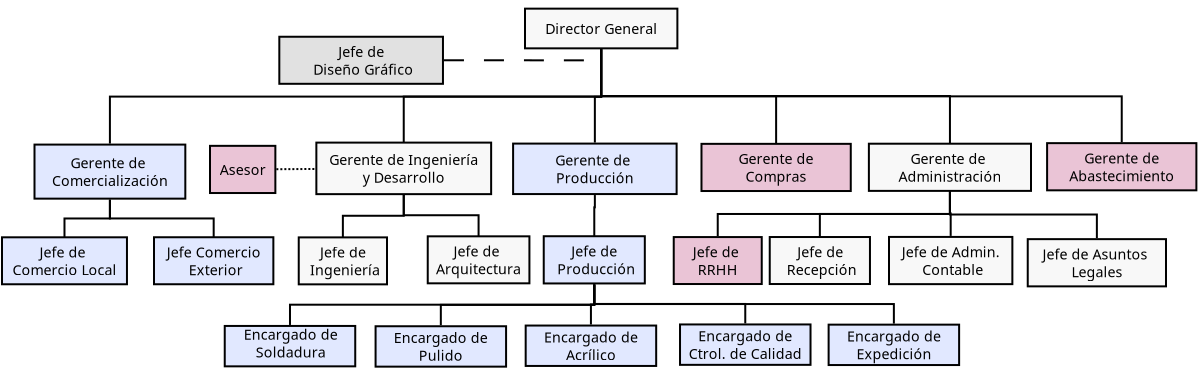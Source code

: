 <?xml version="1.0" encoding="UTF-8"?>
<dia:diagram xmlns:dia="http://www.lysator.liu.se/~alla/dia/">
  <dia:layer name="Fondo" visible="true" active="true">
    <dia:object type="Standard - Box" version="0" id="O0">
      <dia:attribute name="obj_pos">
        <dia:point val="33.4,-28.785"/>
      </dia:attribute>
      <dia:attribute name="obj_bb">
        <dia:rectangle val="33.35,-28.835;41.069,-26.75"/>
      </dia:attribute>
      <dia:attribute name="elem_corner">
        <dia:point val="33.4,-28.785"/>
      </dia:attribute>
      <dia:attribute name="elem_width">
        <dia:real val="7.619"/>
      </dia:attribute>
      <dia:attribute name="elem_height">
        <dia:real val="1.985"/>
      </dia:attribute>
      <dia:attribute name="inner_color">
        <dia:color val="#f8f8f8"/>
      </dia:attribute>
      <dia:attribute name="show_background">
        <dia:boolean val="true"/>
      </dia:attribute>
    </dia:object>
    <dia:object type="Standard - Text" version="1" id="O1">
      <dia:attribute name="obj_pos">
        <dia:point val="37.209,-27.792"/>
      </dia:attribute>
      <dia:attribute name="obj_bb">
        <dia:rectangle val="37.209,-28.209;37.209,-27.376"/>
      </dia:attribute>
      <dia:attribute name="text">
        <dia:composite type="text">
          <dia:attribute name="string">
            <dia:string>##</dia:string>
          </dia:attribute>
          <dia:attribute name="font">
            <dia:font family="sans" style="0" name="Helvetica"/>
          </dia:attribute>
          <dia:attribute name="height">
            <dia:real val="0.889"/>
          </dia:attribute>
          <dia:attribute name="pos">
            <dia:point val="37.209,-27.546"/>
          </dia:attribute>
          <dia:attribute name="color">
            <dia:color val="#000000"/>
          </dia:attribute>
          <dia:attribute name="alignment">
            <dia:enum val="1"/>
          </dia:attribute>
        </dia:composite>
      </dia:attribute>
      <dia:attribute name="valign">
        <dia:enum val="2"/>
      </dia:attribute>
      <dia:connections>
        <dia:connection handle="0" to="O0" connection="8"/>
      </dia:connections>
    </dia:object>
    <dia:object type="Standard - Text" version="1" id="O2">
      <dia:attribute name="obj_pos">
        <dia:point val="37.209,-27.792"/>
      </dia:attribute>
      <dia:attribute name="obj_bb">
        <dia:rectangle val="37.209,-28.209;37.209,-27.376"/>
      </dia:attribute>
      <dia:attribute name="text">
        <dia:composite type="text">
          <dia:attribute name="string">
            <dia:string>##</dia:string>
          </dia:attribute>
          <dia:attribute name="font">
            <dia:font family="sans" style="0" name="Helvetica"/>
          </dia:attribute>
          <dia:attribute name="height">
            <dia:real val="0.889"/>
          </dia:attribute>
          <dia:attribute name="pos">
            <dia:point val="37.209,-27.546"/>
          </dia:attribute>
          <dia:attribute name="color">
            <dia:color val="#000000"/>
          </dia:attribute>
          <dia:attribute name="alignment">
            <dia:enum val="1"/>
          </dia:attribute>
        </dia:composite>
      </dia:attribute>
      <dia:attribute name="valign">
        <dia:enum val="2"/>
      </dia:attribute>
      <dia:connections>
        <dia:connection handle="0" to="O0" connection="8"/>
      </dia:connections>
    </dia:object>
    <dia:object type="Standard - ZigZagLine" version="1" id="O3">
      <dia:attribute name="obj_pos">
        <dia:point val="37.209,-26.8"/>
      </dia:attribute>
      <dia:attribute name="obj_bb">
        <dia:rectangle val="12.595,-26.85;37.259,-21.988"/>
      </dia:attribute>
      <dia:attribute name="orth_points">
        <dia:point val="37.209,-26.8"/>
        <dia:point val="37.209,-24.387"/>
        <dia:point val="12.646,-24.387"/>
        <dia:point val="12.646,-22.038"/>
      </dia:attribute>
      <dia:attribute name="orth_orient">
        <dia:enum val="1"/>
        <dia:enum val="0"/>
        <dia:enum val="1"/>
      </dia:attribute>
      <dia:attribute name="autorouting">
        <dia:boolean val="false"/>
      </dia:attribute>
      <dia:connections>
        <dia:connection handle="0" to="O0" connection="6"/>
        <dia:connection handle="1" to="O64" connection="8"/>
      </dia:connections>
    </dia:object>
    <dia:object type="Standard - ZigZagLine" version="1" id="O4">
      <dia:attribute name="obj_pos">
        <dia:point val="37.209,-26.8"/>
      </dia:attribute>
      <dia:attribute name="obj_bb">
        <dia:rectangle val="27.288,-26.85;37.259,-22.038"/>
      </dia:attribute>
      <dia:attribute name="orth_points">
        <dia:point val="37.209,-26.8"/>
        <dia:point val="37.209,-24.387"/>
        <dia:point val="27.337,-24.387"/>
        <dia:point val="27.337,-22.087"/>
      </dia:attribute>
      <dia:attribute name="orth_orient">
        <dia:enum val="1"/>
        <dia:enum val="0"/>
        <dia:enum val="1"/>
      </dia:attribute>
      <dia:attribute name="autorouting">
        <dia:boolean val="false"/>
      </dia:attribute>
      <dia:connections>
        <dia:connection handle="0" to="O0" connection="6"/>
        <dia:connection handle="1" to="O60" connection="1"/>
      </dia:connections>
    </dia:object>
    <dia:object type="Standard - ZigZagLine" version="1" id="O5">
      <dia:attribute name="obj_pos">
        <dia:point val="37.209,-26.8"/>
      </dia:attribute>
      <dia:attribute name="obj_bb">
        <dia:rectangle val="37.159,-26.85;54.697,-21.983"/>
      </dia:attribute>
      <dia:attribute name="orth_points">
        <dia:point val="37.209,-26.8"/>
        <dia:point val="37.209,-24.416"/>
        <dia:point val="54.647,-24.416"/>
        <dia:point val="54.647,-22.032"/>
      </dia:attribute>
      <dia:attribute name="orth_orient">
        <dia:enum val="1"/>
        <dia:enum val="0"/>
        <dia:enum val="1"/>
      </dia:attribute>
      <dia:attribute name="autorouting">
        <dia:boolean val="true"/>
      </dia:attribute>
      <dia:connections>
        <dia:connection handle="0" to="O0" connection="6"/>
        <dia:connection handle="1" to="O58" connection="1"/>
      </dia:connections>
    </dia:object>
    <dia:object type="Standard - Box" version="0" id="O6">
      <dia:attribute name="obj_pos">
        <dia:point val="45.637,-17.366"/>
      </dia:attribute>
      <dia:attribute name="obj_bb">
        <dia:rectangle val="45.587,-17.416;50.698,-14.966"/>
      </dia:attribute>
      <dia:attribute name="elem_corner">
        <dia:point val="45.637,-17.366"/>
      </dia:attribute>
      <dia:attribute name="elem_width">
        <dia:real val="5.011"/>
      </dia:attribute>
      <dia:attribute name="elem_height">
        <dia:real val="2.35"/>
      </dia:attribute>
      <dia:attribute name="inner_color">
        <dia:color val="#f8f8f8"/>
      </dia:attribute>
      <dia:attribute name="show_background">
        <dia:boolean val="true"/>
      </dia:attribute>
    </dia:object>
    <dia:object type="Standard - Text" version="1" id="O7">
      <dia:attribute name="obj_pos">
        <dia:point val="48.142,-16.191"/>
      </dia:attribute>
      <dia:attribute name="obj_bb">
        <dia:rectangle val="46.203,-17.052;50.081,-15.33"/>
      </dia:attribute>
      <dia:attribute name="text">
        <dia:composite type="text">
          <dia:attribute name="string">
            <dia:string>#Jefe de
 Recepción#</dia:string>
          </dia:attribute>
          <dia:attribute name="font">
            <dia:font family="sans" style="0" name="Helvetica"/>
          </dia:attribute>
          <dia:attribute name="height">
            <dia:real val="0.889"/>
          </dia:attribute>
          <dia:attribute name="pos">
            <dia:point val="48.142,-16.39"/>
          </dia:attribute>
          <dia:attribute name="color">
            <dia:color val="#000000"/>
          </dia:attribute>
          <dia:attribute name="alignment">
            <dia:enum val="1"/>
          </dia:attribute>
        </dia:composite>
      </dia:attribute>
      <dia:attribute name="valign">
        <dia:enum val="2"/>
      </dia:attribute>
      <dia:connections>
        <dia:connection handle="0" to="O6" connection="8"/>
      </dia:connections>
    </dia:object>
    <dia:object type="Standard - ZigZagLine" version="1" id="O8">
      <dia:attribute name="obj_pos">
        <dia:point val="54.647,-19.673"/>
      </dia:attribute>
      <dia:attribute name="obj_bb">
        <dia:rectangle val="54.597,-19.723;54.734,-17.372"/>
      </dia:attribute>
      <dia:attribute name="orth_points">
        <dia:point val="54.647,-19.673"/>
        <dia:point val="54.647,-18.547"/>
        <dia:point val="54.684,-18.547"/>
        <dia:point val="54.684,-17.422"/>
      </dia:attribute>
      <dia:attribute name="orth_orient">
        <dia:enum val="1"/>
        <dia:enum val="0"/>
        <dia:enum val="1"/>
      </dia:attribute>
      <dia:attribute name="autorouting">
        <dia:boolean val="true"/>
      </dia:attribute>
      <dia:connections>
        <dia:connection handle="0" to="O58" connection="6"/>
        <dia:connection handle="1" to="O52" connection="8"/>
      </dia:connections>
    </dia:object>
    <dia:object type="Standard - ZigZagLine" version="1" id="O9">
      <dia:attribute name="obj_pos">
        <dia:point val="54.647,-19.673"/>
      </dia:attribute>
      <dia:attribute name="obj_bb">
        <dia:rectangle val="48.092,-19.723;54.697,-17.316"/>
      </dia:attribute>
      <dia:attribute name="orth_points">
        <dia:point val="54.647,-19.673"/>
        <dia:point val="54.647,-18.52"/>
        <dia:point val="48.142,-18.52"/>
        <dia:point val="48.142,-17.366"/>
      </dia:attribute>
      <dia:attribute name="orth_orient">
        <dia:enum val="1"/>
        <dia:enum val="0"/>
        <dia:enum val="1"/>
      </dia:attribute>
      <dia:attribute name="autorouting">
        <dia:boolean val="true"/>
      </dia:attribute>
      <dia:connections>
        <dia:connection handle="0" to="O58" connection="6"/>
        <dia:connection handle="1" to="O6" connection="1"/>
      </dia:connections>
    </dia:object>
    <dia:object type="Standard - ZigZagLine" version="1" id="O10">
      <dia:attribute name="obj_pos">
        <dia:point val="54.647,-19.623"/>
      </dia:attribute>
      <dia:attribute name="obj_bb">
        <dia:rectangle val="42.987,-19.673;54.697,-17.364"/>
      </dia:attribute>
      <dia:attribute name="orth_points">
        <dia:point val="54.647,-19.623"/>
        <dia:point val="54.647,-18.518"/>
        <dia:point val="43.037,-18.518"/>
        <dia:point val="43.037,-17.414"/>
      </dia:attribute>
      <dia:attribute name="orth_orient">
        <dia:enum val="1"/>
        <dia:enum val="0"/>
        <dia:enum val="1"/>
      </dia:attribute>
      <dia:attribute name="autorouting">
        <dia:boolean val="true"/>
      </dia:attribute>
      <dia:connections>
        <dia:connection handle="0" to="O58" connection="8"/>
        <dia:connection handle="1" to="O50" connection="8"/>
      </dia:connections>
    </dia:object>
    <dia:object type="Standard - Box" version="0" id="O11">
      <dia:attribute name="obj_pos">
        <dia:point val="22.087,-17.348"/>
      </dia:attribute>
      <dia:attribute name="obj_bb">
        <dia:rectangle val="22.037,-17.398;26.55,-14.951"/>
      </dia:attribute>
      <dia:attribute name="elem_corner">
        <dia:point val="22.087,-17.348"/>
      </dia:attribute>
      <dia:attribute name="elem_width">
        <dia:real val="4.413"/>
      </dia:attribute>
      <dia:attribute name="elem_height">
        <dia:real val="2.348"/>
      </dia:attribute>
      <dia:attribute name="inner_color">
        <dia:color val="#f8f8f8"/>
      </dia:attribute>
      <dia:attribute name="show_background">
        <dia:boolean val="true"/>
      </dia:attribute>
    </dia:object>
    <dia:object type="Standard - Box" version="0" id="O12">
      <dia:attribute name="obj_pos">
        <dia:point val="34.337,-17.406"/>
      </dia:attribute>
      <dia:attribute name="obj_bb">
        <dia:rectangle val="34.287,-17.456;39.441,-14.995"/>
      </dia:attribute>
      <dia:attribute name="elem_corner">
        <dia:point val="34.337,-17.406"/>
      </dia:attribute>
      <dia:attribute name="elem_width">
        <dia:real val="5.054"/>
      </dia:attribute>
      <dia:attribute name="elem_height">
        <dia:real val="2.361"/>
      </dia:attribute>
      <dia:attribute name="border_width">
        <dia:real val="0.1"/>
      </dia:attribute>
      <dia:attribute name="inner_color">
        <dia:color val="#e1e8ff"/>
      </dia:attribute>
      <dia:attribute name="show_background">
        <dia:boolean val="true"/>
      </dia:attribute>
    </dia:object>
    <dia:object type="Standard - Box" version="0" id="O13">
      <dia:attribute name="obj_pos">
        <dia:point val="28.537,-17.401"/>
      </dia:attribute>
      <dia:attribute name="obj_bb">
        <dia:rectangle val="28.487,-17.451;33.671,-15.001"/>
      </dia:attribute>
      <dia:attribute name="elem_corner">
        <dia:point val="28.537,-17.401"/>
      </dia:attribute>
      <dia:attribute name="elem_width">
        <dia:real val="5.084"/>
      </dia:attribute>
      <dia:attribute name="elem_height">
        <dia:real val="2.35"/>
      </dia:attribute>
      <dia:attribute name="inner_color">
        <dia:color val="#f8f8f8"/>
      </dia:attribute>
      <dia:attribute name="show_background">
        <dia:boolean val="true"/>
      </dia:attribute>
    </dia:object>
    <dia:object type="Standard - ZigZagLine" version="1" id="O14">
      <dia:attribute name="obj_pos">
        <dia:point val="36.893,-19.465"/>
      </dia:attribute>
      <dia:attribute name="obj_bb">
        <dia:rectangle val="36.814,-19.515;36.943,-17.356"/>
      </dia:attribute>
      <dia:attribute name="orth_points">
        <dia:point val="36.893,-19.465"/>
        <dia:point val="36.893,-18.85"/>
        <dia:point val="36.864,-18.85"/>
        <dia:point val="36.864,-17.406"/>
      </dia:attribute>
      <dia:attribute name="orth_orient">
        <dia:enum val="1"/>
        <dia:enum val="0"/>
        <dia:enum val="1"/>
      </dia:attribute>
      <dia:attribute name="autorouting">
        <dia:boolean val="false"/>
      </dia:attribute>
      <dia:connections>
        <dia:connection handle="0" to="O56" connection="8"/>
        <dia:connection handle="1" to="O12" connection="1"/>
      </dia:connections>
    </dia:object>
    <dia:object type="Standard - ZigZagLine" version="1" id="O15">
      <dia:attribute name="obj_pos">
        <dia:point val="27.337,-19.511"/>
      </dia:attribute>
      <dia:attribute name="obj_bb">
        <dia:rectangle val="27.288,-19.561;31.129,-17.351"/>
      </dia:attribute>
      <dia:attribute name="orth_points">
        <dia:point val="27.337,-19.511"/>
        <dia:point val="27.337,-18.456"/>
        <dia:point val="31.079,-18.456"/>
        <dia:point val="31.079,-17.401"/>
      </dia:attribute>
      <dia:attribute name="orth_orient">
        <dia:enum val="1"/>
        <dia:enum val="0"/>
        <dia:enum val="1"/>
      </dia:attribute>
      <dia:attribute name="autorouting">
        <dia:boolean val="true"/>
      </dia:attribute>
      <dia:connections>
        <dia:connection handle="0" to="O60" connection="6"/>
        <dia:connection handle="1" to="O13" connection="1"/>
      </dia:connections>
    </dia:object>
    <dia:object type="Standard - ZigZagLine" version="1" id="O16">
      <dia:attribute name="obj_pos">
        <dia:point val="27.337,-19.511"/>
      </dia:attribute>
      <dia:attribute name="obj_bb">
        <dia:rectangle val="24.244,-19.561;27.387,-17.298"/>
      </dia:attribute>
      <dia:attribute name="orth_points">
        <dia:point val="27.337,-19.511"/>
        <dia:point val="27.337,-18.429"/>
        <dia:point val="24.294,-18.429"/>
        <dia:point val="24.294,-17.348"/>
      </dia:attribute>
      <dia:attribute name="orth_orient">
        <dia:enum val="1"/>
        <dia:enum val="0"/>
        <dia:enum val="1"/>
      </dia:attribute>
      <dia:attribute name="autorouting">
        <dia:boolean val="true"/>
      </dia:attribute>
      <dia:connections>
        <dia:connection handle="0" to="O60" connection="6"/>
        <dia:connection handle="1" to="O11" connection="1"/>
      </dia:connections>
    </dia:object>
    <dia:object type="Standard - Text" version="1" id="O17">
      <dia:attribute name="obj_pos">
        <dia:point val="24.294,-16.174"/>
      </dia:attribute>
      <dia:attribute name="obj_bb">
        <dia:rectangle val="22.401,-17.035;26.186,-15.313"/>
      </dia:attribute>
      <dia:attribute name="text">
        <dia:composite type="text">
          <dia:attribute name="string">
            <dia:string>#Jefe de
 Ingeniería#</dia:string>
          </dia:attribute>
          <dia:attribute name="font">
            <dia:font family="sans" style="0" name="Helvetica"/>
          </dia:attribute>
          <dia:attribute name="height">
            <dia:real val="0.889"/>
          </dia:attribute>
          <dia:attribute name="pos">
            <dia:point val="24.294,-16.373"/>
          </dia:attribute>
          <dia:attribute name="color">
            <dia:color val="#000000"/>
          </dia:attribute>
          <dia:attribute name="alignment">
            <dia:enum val="1"/>
          </dia:attribute>
        </dia:composite>
      </dia:attribute>
      <dia:attribute name="valign">
        <dia:enum val="2"/>
      </dia:attribute>
      <dia:connections>
        <dia:connection handle="0" to="O11" connection="8"/>
      </dia:connections>
    </dia:object>
    <dia:object type="Standard - Text" version="1" id="O18">
      <dia:attribute name="obj_pos">
        <dia:point val="36.864,-16.225"/>
      </dia:attribute>
      <dia:attribute name="obj_bb">
        <dia:rectangle val="34.804,-17.086;38.924,-15.364"/>
      </dia:attribute>
      <dia:attribute name="text">
        <dia:composite type="text">
          <dia:attribute name="string">
            <dia:string>#Jefe de
 Producción#</dia:string>
          </dia:attribute>
          <dia:attribute name="font">
            <dia:font family="sans" style="0" name="Helvetica"/>
          </dia:attribute>
          <dia:attribute name="height">
            <dia:real val="0.889"/>
          </dia:attribute>
          <dia:attribute name="pos">
            <dia:point val="36.864,-16.424"/>
          </dia:attribute>
          <dia:attribute name="color">
            <dia:color val="#000000"/>
          </dia:attribute>
          <dia:attribute name="alignment">
            <dia:enum val="1"/>
          </dia:attribute>
        </dia:composite>
      </dia:attribute>
      <dia:attribute name="valign">
        <dia:enum val="2"/>
      </dia:attribute>
      <dia:connections>
        <dia:connection handle="0" to="O12" connection="8"/>
      </dia:connections>
    </dia:object>
    <dia:object type="Standard - Text" version="1" id="O19">
      <dia:attribute name="obj_pos">
        <dia:point val="31.079,-16.226"/>
      </dia:attribute>
      <dia:attribute name="obj_bb">
        <dia:rectangle val="28.863,-17.086;33.295,-15.365"/>
      </dia:attribute>
      <dia:attribute name="text">
        <dia:composite type="text">
          <dia:attribute name="string">
            <dia:string>#Jefe de 
Arquitectura#</dia:string>
          </dia:attribute>
          <dia:attribute name="font">
            <dia:font family="sans" style="0" name="Helvetica"/>
          </dia:attribute>
          <dia:attribute name="height">
            <dia:real val="0.889"/>
          </dia:attribute>
          <dia:attribute name="pos">
            <dia:point val="31.079,-16.424"/>
          </dia:attribute>
          <dia:attribute name="color">
            <dia:color val="#000000"/>
          </dia:attribute>
          <dia:attribute name="alignment">
            <dia:enum val="1"/>
          </dia:attribute>
        </dia:composite>
      </dia:attribute>
      <dia:attribute name="valign">
        <dia:enum val="2"/>
      </dia:attribute>
      <dia:connections>
        <dia:connection handle="0" to="O13" connection="8"/>
      </dia:connections>
    </dia:object>
    <dia:object type="Standard - Box" version="0" id="O20">
      <dia:attribute name="obj_pos">
        <dia:point val="21.116,-27.38"/>
      </dia:attribute>
      <dia:attribute name="obj_bb">
        <dia:rectangle val="21.066,-27.43;29.347,-24.977"/>
      </dia:attribute>
      <dia:attribute name="elem_corner">
        <dia:point val="21.116,-27.38"/>
      </dia:attribute>
      <dia:attribute name="elem_width">
        <dia:real val="8.182"/>
      </dia:attribute>
      <dia:attribute name="elem_height">
        <dia:real val="2.353"/>
      </dia:attribute>
      <dia:attribute name="border_width">
        <dia:real val="0.1"/>
      </dia:attribute>
      <dia:attribute name="inner_color">
        <dia:color val="#e1e1e1"/>
      </dia:attribute>
      <dia:attribute name="show_background">
        <dia:boolean val="true"/>
      </dia:attribute>
    </dia:object>
    <dia:object type="Standard - Text" version="1" id="O21">
      <dia:attribute name="obj_pos">
        <dia:point val="37.209,-27.792"/>
      </dia:attribute>
      <dia:attribute name="obj_bb">
        <dia:rectangle val="34.268,-29.098;40.151,-26.487"/>
      </dia:attribute>
      <dia:attribute name="text">
        <dia:composite type="text">
          <dia:attribute name="string">
            <dia:string>#
Director General
#</dia:string>
          </dia:attribute>
          <dia:attribute name="font">
            <dia:font family="sans" style="0" name="Helvetica"/>
          </dia:attribute>
          <dia:attribute name="height">
            <dia:real val="0.889"/>
          </dia:attribute>
          <dia:attribute name="pos">
            <dia:point val="37.209,-28.435"/>
          </dia:attribute>
          <dia:attribute name="color">
            <dia:color val="#000000"/>
          </dia:attribute>
          <dia:attribute name="alignment">
            <dia:enum val="1"/>
          </dia:attribute>
        </dia:composite>
      </dia:attribute>
      <dia:attribute name="valign">
        <dia:enum val="2"/>
      </dia:attribute>
      <dia:connections>
        <dia:connection handle="0" to="O0" connection="8"/>
      </dia:connections>
    </dia:object>
    <dia:object type="Standard - Text" version="1" id="O22">
      <dia:attribute name="obj_pos">
        <dia:point val="25.206,-26.204"/>
      </dia:attribute>
      <dia:attribute name="obj_bb">
        <dia:rectangle val="22.488,-27.064;27.925,-25.343"/>
      </dia:attribute>
      <dia:attribute name="text">
        <dia:composite type="text">
          <dia:attribute name="string">
            <dia:string>#Jefe de
 Diseño Gráfico#</dia:string>
          </dia:attribute>
          <dia:attribute name="font">
            <dia:font family="sans" style="0" name="Helvetica"/>
          </dia:attribute>
          <dia:attribute name="height">
            <dia:real val="0.889"/>
          </dia:attribute>
          <dia:attribute name="pos">
            <dia:point val="25.206,-26.402"/>
          </dia:attribute>
          <dia:attribute name="color">
            <dia:color val="#000000"/>
          </dia:attribute>
          <dia:attribute name="alignment">
            <dia:enum val="1"/>
          </dia:attribute>
        </dia:composite>
      </dia:attribute>
      <dia:attribute name="valign">
        <dia:enum val="2"/>
      </dia:attribute>
      <dia:connections>
        <dia:connection handle="0" to="O20" connection="8"/>
      </dia:connections>
    </dia:object>
    <dia:object type="Standard - ZigZagLine" version="1" id="O23">
      <dia:attribute name="obj_pos">
        <dia:point val="29.331,-26.204"/>
      </dia:attribute>
      <dia:attribute name="obj_bb">
        <dia:rectangle val="29.281,-26.254;36.806,-26.15"/>
      </dia:attribute>
      <dia:attribute name="orth_points">
        <dia:point val="29.331,-26.204"/>
        <dia:point val="33.687,-26.204"/>
        <dia:point val="33.687,-26.2"/>
        <dia:point val="36.756,-26.2"/>
      </dia:attribute>
      <dia:attribute name="orth_orient">
        <dia:enum val="0"/>
        <dia:enum val="1"/>
        <dia:enum val="0"/>
      </dia:attribute>
      <dia:attribute name="autorouting">
        <dia:boolean val="false"/>
      </dia:attribute>
      <dia:attribute name="line_style">
        <dia:enum val="1"/>
      </dia:attribute>
      <dia:connections>
        <dia:connection handle="0" to="O20" connection="8"/>
      </dia:connections>
    </dia:object>
    <dia:object type="Standard - Box" version="0" id="O24">
      <dia:attribute name="obj_pos">
        <dia:point val="14.85,-17.355"/>
      </dia:attribute>
      <dia:attribute name="obj_bb">
        <dia:rectangle val="14.8,-17.405;20.869,-14.955"/>
      </dia:attribute>
      <dia:attribute name="elem_corner">
        <dia:point val="14.85,-17.355"/>
      </dia:attribute>
      <dia:attribute name="elem_width">
        <dia:real val="5.968"/>
      </dia:attribute>
      <dia:attribute name="elem_height">
        <dia:real val="2.35"/>
      </dia:attribute>
      <dia:attribute name="border_width">
        <dia:real val="0.1"/>
      </dia:attribute>
      <dia:attribute name="inner_color">
        <dia:color val="#e1e8ff"/>
      </dia:attribute>
      <dia:attribute name="show_background">
        <dia:boolean val="true"/>
      </dia:attribute>
    </dia:object>
    <dia:object type="Standard - Text" version="1" id="O25">
      <dia:attribute name="obj_pos">
        <dia:point val="17.834,-16.18"/>
      </dia:attribute>
      <dia:attribute name="obj_bb">
        <dia:rectangle val="15.373,-17.041;20.296,-15.319"/>
      </dia:attribute>
      <dia:attribute name="text">
        <dia:composite type="text">
          <dia:attribute name="string">
            <dia:string>#Jefe Comercio
 Exterior#</dia:string>
          </dia:attribute>
          <dia:attribute name="font">
            <dia:font family="sans" style="0" name="Helvetica"/>
          </dia:attribute>
          <dia:attribute name="height">
            <dia:real val="0.889"/>
          </dia:attribute>
          <dia:attribute name="pos">
            <dia:point val="17.834,-16.378"/>
          </dia:attribute>
          <dia:attribute name="color">
            <dia:color val="#000000"/>
          </dia:attribute>
          <dia:attribute name="alignment">
            <dia:enum val="1"/>
          </dia:attribute>
        </dia:composite>
      </dia:attribute>
      <dia:attribute name="valign">
        <dia:enum val="2"/>
      </dia:attribute>
      <dia:connections>
        <dia:connection handle="0" to="O24" connection="8"/>
      </dia:connections>
    </dia:object>
    <dia:object type="Standard - ZigZagLine" version="1" id="O26">
      <dia:attribute name="obj_pos">
        <dia:point val="12.646,-19.235"/>
      </dia:attribute>
      <dia:attribute name="obj_bb">
        <dia:rectangle val="12.595,-19.285;17.884,-17.305"/>
      </dia:attribute>
      <dia:attribute name="orth_points">
        <dia:point val="12.646,-19.235"/>
        <dia:point val="12.646,-18.295"/>
        <dia:point val="17.834,-18.295"/>
        <dia:point val="17.834,-17.355"/>
      </dia:attribute>
      <dia:attribute name="orth_orient">
        <dia:enum val="1"/>
        <dia:enum val="0"/>
        <dia:enum val="1"/>
      </dia:attribute>
      <dia:attribute name="autorouting">
        <dia:boolean val="true"/>
      </dia:attribute>
      <dia:connections>
        <dia:connection handle="0" to="O64" connection="8"/>
        <dia:connection handle="1" to="O24" connection="1"/>
      </dia:connections>
    </dia:object>
    <dia:object type="Standard - ZigZagLine" version="1" id="O27">
      <dia:attribute name="obj_pos">
        <dia:point val="12.646,-19.235"/>
      </dia:attribute>
      <dia:attribute name="obj_bb">
        <dia:rectangle val="10.324,-19.285;12.695,-17.302"/>
      </dia:attribute>
      <dia:attribute name="orth_points">
        <dia:point val="12.646,-19.235"/>
        <dia:point val="12.646,-18.294"/>
        <dia:point val="10.374,-18.294"/>
        <dia:point val="10.374,-17.352"/>
      </dia:attribute>
      <dia:attribute name="orth_orient">
        <dia:enum val="1"/>
        <dia:enum val="0"/>
        <dia:enum val="1"/>
      </dia:attribute>
      <dia:attribute name="autorouting">
        <dia:boolean val="true"/>
      </dia:attribute>
      <dia:connections>
        <dia:connection handle="0" to="O64" connection="8"/>
        <dia:connection handle="1" to="O62" connection="1"/>
      </dia:connections>
    </dia:object>
    <dia:object type="Standard - ZigZagLine" version="1" id="O28">
      <dia:attribute name="obj_pos">
        <dia:point val="36.893,-22.087"/>
      </dia:attribute>
      <dia:attribute name="obj_bb">
        <dia:rectangle val="36.843,-26.8;37.259,-22.037"/>
      </dia:attribute>
      <dia:attribute name="orth_points">
        <dia:point val="36.893,-22.087"/>
        <dia:point val="36.893,-24.375"/>
        <dia:point val="37.209,-24.375"/>
        <dia:point val="37.209,-26.75"/>
      </dia:attribute>
      <dia:attribute name="orth_orient">
        <dia:enum val="1"/>
        <dia:enum val="0"/>
        <dia:enum val="1"/>
      </dia:attribute>
      <dia:attribute name="autorouting">
        <dia:boolean val="false"/>
      </dia:attribute>
      <dia:connections>
        <dia:connection handle="0" to="O56" connection="8"/>
        <dia:connection handle="1" to="O0" connection="8"/>
      </dia:connections>
    </dia:object>
    <dia:object type="Standard - Box" version="0" id="O29">
      <dia:attribute name="obj_pos">
        <dia:point val="41.151,-12.995"/>
      </dia:attribute>
      <dia:attribute name="obj_bb">
        <dia:rectangle val="41.102,-13.045;47.727,-10.925"/>
      </dia:attribute>
      <dia:attribute name="elem_corner">
        <dia:point val="41.151,-12.995"/>
      </dia:attribute>
      <dia:attribute name="elem_width">
        <dia:real val="6.525"/>
      </dia:attribute>
      <dia:attribute name="elem_height">
        <dia:real val="2.02"/>
      </dia:attribute>
      <dia:attribute name="border_width">
        <dia:real val="0.1"/>
      </dia:attribute>
      <dia:attribute name="inner_color">
        <dia:color val="#e1e8ff"/>
      </dia:attribute>
      <dia:attribute name="show_background">
        <dia:boolean val="true"/>
      </dia:attribute>
    </dia:object>
    <dia:object type="Standard - Text" version="1" id="O30">
      <dia:attribute name="obj_pos">
        <dia:point val="44.414,-11.985"/>
      </dia:attribute>
      <dia:attribute name="obj_bb">
        <dia:rectangle val="41.454,-12.846;47.374,-11.124"/>
      </dia:attribute>
      <dia:attribute name="text">
        <dia:composite type="text">
          <dia:attribute name="string">
            <dia:string>#Encargado de
Ctrol. de Calidad#</dia:string>
          </dia:attribute>
          <dia:attribute name="font">
            <dia:font family="sans" style="0" name="Helvetica"/>
          </dia:attribute>
          <dia:attribute name="height">
            <dia:real val="0.889"/>
          </dia:attribute>
          <dia:attribute name="pos">
            <dia:point val="44.414,-12.183"/>
          </dia:attribute>
          <dia:attribute name="color">
            <dia:color val="#000000"/>
          </dia:attribute>
          <dia:attribute name="alignment">
            <dia:enum val="1"/>
          </dia:attribute>
        </dia:composite>
      </dia:attribute>
      <dia:attribute name="valign">
        <dia:enum val="2"/>
      </dia:attribute>
      <dia:connections>
        <dia:connection handle="0" to="O29" connection="8"/>
      </dia:connections>
    </dia:object>
    <dia:object type="Standard - Box" version="0" id="O31">
      <dia:attribute name="obj_pos">
        <dia:point val="18.387,-12.92"/>
      </dia:attribute>
      <dia:attribute name="obj_bb">
        <dia:rectangle val="18.337,-12.97;24.962,-10.85"/>
      </dia:attribute>
      <dia:attribute name="elem_corner">
        <dia:point val="18.387,-12.92"/>
      </dia:attribute>
      <dia:attribute name="elem_width">
        <dia:real val="6.525"/>
      </dia:attribute>
      <dia:attribute name="elem_height">
        <dia:real val="2.02"/>
      </dia:attribute>
      <dia:attribute name="border_width">
        <dia:real val="0.1"/>
      </dia:attribute>
      <dia:attribute name="inner_color">
        <dia:color val="#e1e8ff"/>
      </dia:attribute>
      <dia:attribute name="show_background">
        <dia:boolean val="true"/>
      </dia:attribute>
    </dia:object>
    <dia:object type="Standard - Text" version="1" id="O32">
      <dia:attribute name="obj_pos">
        <dia:point val="21.681,-12.065"/>
      </dia:attribute>
      <dia:attribute name="obj_bb">
        <dia:rectangle val="19.233,-12.926;24.128,-11.204"/>
      </dia:attribute>
      <dia:attribute name="text">
        <dia:composite type="text">
          <dia:attribute name="string">
            <dia:string>#Encargado de
Soldadura#</dia:string>
          </dia:attribute>
          <dia:attribute name="font">
            <dia:font family="sans" style="0" name="Helvetica"/>
          </dia:attribute>
          <dia:attribute name="height">
            <dia:real val="0.889"/>
          </dia:attribute>
          <dia:attribute name="pos">
            <dia:point val="21.681,-12.263"/>
          </dia:attribute>
          <dia:attribute name="color">
            <dia:color val="#000000"/>
          </dia:attribute>
          <dia:attribute name="alignment">
            <dia:enum val="1"/>
          </dia:attribute>
        </dia:composite>
      </dia:attribute>
      <dia:attribute name="valign">
        <dia:enum val="2"/>
      </dia:attribute>
    </dia:object>
    <dia:object type="Standard - Box" version="0" id="O33">
      <dia:attribute name="obj_pos">
        <dia:point val="33.434,-12.94"/>
      </dia:attribute>
      <dia:attribute name="obj_bb">
        <dia:rectangle val="33.384,-12.99;40.009,-10.87"/>
      </dia:attribute>
      <dia:attribute name="elem_corner">
        <dia:point val="33.434,-12.94"/>
      </dia:attribute>
      <dia:attribute name="elem_width">
        <dia:real val="6.525"/>
      </dia:attribute>
      <dia:attribute name="elem_height">
        <dia:real val="2.02"/>
      </dia:attribute>
      <dia:attribute name="border_width">
        <dia:real val="0.1"/>
      </dia:attribute>
      <dia:attribute name="inner_color">
        <dia:color val="#e1e8ff"/>
      </dia:attribute>
      <dia:attribute name="show_background">
        <dia:boolean val="true"/>
      </dia:attribute>
    </dia:object>
    <dia:object type="Standard - Text" version="1" id="O34">
      <dia:attribute name="obj_pos">
        <dia:point val="36.697,-11.93"/>
      </dia:attribute>
      <dia:attribute name="obj_bb">
        <dia:rectangle val="34.249,-12.791;39.144,-11.069"/>
      </dia:attribute>
      <dia:attribute name="text">
        <dia:composite type="text">
          <dia:attribute name="string">
            <dia:string>#Encargado de
Acrílico#</dia:string>
          </dia:attribute>
          <dia:attribute name="font">
            <dia:font family="sans" style="0" name="Helvetica"/>
          </dia:attribute>
          <dia:attribute name="height">
            <dia:real val="0.889"/>
          </dia:attribute>
          <dia:attribute name="pos">
            <dia:point val="36.697,-12.128"/>
          </dia:attribute>
          <dia:attribute name="color">
            <dia:color val="#000000"/>
          </dia:attribute>
          <dia:attribute name="alignment">
            <dia:enum val="1"/>
          </dia:attribute>
        </dia:composite>
      </dia:attribute>
      <dia:attribute name="valign">
        <dia:enum val="2"/>
      </dia:attribute>
      <dia:connections>
        <dia:connection handle="0" to="O33" connection="8"/>
      </dia:connections>
    </dia:object>
    <dia:object type="Standard - Box" version="0" id="O35">
      <dia:attribute name="obj_pos">
        <dia:point val="48.581,-12.985"/>
      </dia:attribute>
      <dia:attribute name="obj_bb">
        <dia:rectangle val="48.532,-13.035;55.157,-10.915"/>
      </dia:attribute>
      <dia:attribute name="elem_corner">
        <dia:point val="48.581,-12.985"/>
      </dia:attribute>
      <dia:attribute name="elem_width">
        <dia:real val="6.525"/>
      </dia:attribute>
      <dia:attribute name="elem_height">
        <dia:real val="2.02"/>
      </dia:attribute>
      <dia:attribute name="border_width">
        <dia:real val="0.1"/>
      </dia:attribute>
      <dia:attribute name="inner_color">
        <dia:color val="#e1e8ff"/>
      </dia:attribute>
      <dia:attribute name="show_background">
        <dia:boolean val="true"/>
      </dia:attribute>
    </dia:object>
    <dia:object type="Standard - Text" version="1" id="O36">
      <dia:attribute name="obj_pos">
        <dia:point val="51.844,-11.975"/>
      </dia:attribute>
      <dia:attribute name="obj_bb">
        <dia:rectangle val="49.397,-12.836;54.291,-11.114"/>
      </dia:attribute>
      <dia:attribute name="text">
        <dia:composite type="text">
          <dia:attribute name="string">
            <dia:string>#Encargado de
Expedición#</dia:string>
          </dia:attribute>
          <dia:attribute name="font">
            <dia:font family="sans" style="0" name="Helvetica"/>
          </dia:attribute>
          <dia:attribute name="height">
            <dia:real val="0.889"/>
          </dia:attribute>
          <dia:attribute name="pos">
            <dia:point val="51.844,-12.173"/>
          </dia:attribute>
          <dia:attribute name="color">
            <dia:color val="#000000"/>
          </dia:attribute>
          <dia:attribute name="alignment">
            <dia:enum val="1"/>
          </dia:attribute>
        </dia:composite>
      </dia:attribute>
      <dia:attribute name="valign">
        <dia:enum val="2"/>
      </dia:attribute>
      <dia:connections>
        <dia:connection handle="0" to="O35" connection="8"/>
      </dia:connections>
    </dia:object>
    <dia:object type="Standard - Box" version="0" id="O37">
      <dia:attribute name="obj_pos">
        <dia:point val="25.929,-12.905"/>
      </dia:attribute>
      <dia:attribute name="obj_bb">
        <dia:rectangle val="25.879,-12.955;32.504,-10.835"/>
      </dia:attribute>
      <dia:attribute name="elem_corner">
        <dia:point val="25.929,-12.905"/>
      </dia:attribute>
      <dia:attribute name="elem_width">
        <dia:real val="6.525"/>
      </dia:attribute>
      <dia:attribute name="elem_height">
        <dia:real val="2.02"/>
      </dia:attribute>
      <dia:attribute name="border_width">
        <dia:real val="0.1"/>
      </dia:attribute>
      <dia:attribute name="inner_color">
        <dia:color val="#e1e8ff"/>
      </dia:attribute>
      <dia:attribute name="show_background">
        <dia:boolean val="true"/>
      </dia:attribute>
    </dia:object>
    <dia:object type="Standard - Text" version="1" id="O38">
      <dia:attribute name="obj_pos">
        <dia:point val="29.192,-11.895"/>
      </dia:attribute>
      <dia:attribute name="obj_bb">
        <dia:rectangle val="26.744,-12.756;31.639,-11.034"/>
      </dia:attribute>
      <dia:attribute name="text">
        <dia:composite type="text">
          <dia:attribute name="string">
            <dia:string>#Encargado de
Pulido#</dia:string>
          </dia:attribute>
          <dia:attribute name="font">
            <dia:font family="sans" style="0" name="Helvetica"/>
          </dia:attribute>
          <dia:attribute name="height">
            <dia:real val="0.889"/>
          </dia:attribute>
          <dia:attribute name="pos">
            <dia:point val="29.192,-12.093"/>
          </dia:attribute>
          <dia:attribute name="color">
            <dia:color val="#000000"/>
          </dia:attribute>
          <dia:attribute name="alignment">
            <dia:enum val="1"/>
          </dia:attribute>
        </dia:composite>
      </dia:attribute>
      <dia:attribute name="valign">
        <dia:enum val="2"/>
      </dia:attribute>
      <dia:connections>
        <dia:connection handle="0" to="O37" connection="8"/>
      </dia:connections>
    </dia:object>
    <dia:object type="Standard - ZigZagLine" version="1" id="O39">
      <dia:attribute name="obj_pos">
        <dia:point val="36.697,-12.99"/>
      </dia:attribute>
      <dia:attribute name="obj_bb">
        <dia:rectangle val="36.647,-15.045;36.914,-12.94"/>
      </dia:attribute>
      <dia:attribute name="orth_points">
        <dia:point val="36.697,-12.99"/>
        <dia:point val="36.697,-13.992"/>
        <dia:point val="36.864,-13.992"/>
        <dia:point val="36.864,-14.995"/>
      </dia:attribute>
      <dia:attribute name="orth_orient">
        <dia:enum val="1"/>
        <dia:enum val="0"/>
        <dia:enum val="1"/>
      </dia:attribute>
      <dia:attribute name="autorouting">
        <dia:boolean val="true"/>
      </dia:attribute>
      <dia:connections>
        <dia:connection handle="0" to="O33" connection="8"/>
        <dia:connection handle="1" to="O12" connection="8"/>
      </dia:connections>
    </dia:object>
    <dia:object type="Standard - ZigZagLine" version="1" id="O40">
      <dia:attribute name="obj_pos">
        <dia:point val="29.192,-12.955"/>
      </dia:attribute>
      <dia:attribute name="obj_bb">
        <dia:rectangle val="29.142,-15.045;36.914,-12.905"/>
      </dia:attribute>
      <dia:attribute name="orth_points">
        <dia:point val="29.192,-12.955"/>
        <dia:point val="29.192,-13.975"/>
        <dia:point val="36.864,-13.975"/>
        <dia:point val="36.864,-14.995"/>
      </dia:attribute>
      <dia:attribute name="orth_orient">
        <dia:enum val="1"/>
        <dia:enum val="0"/>
        <dia:enum val="1"/>
      </dia:attribute>
      <dia:attribute name="autorouting">
        <dia:boolean val="true"/>
      </dia:attribute>
      <dia:connections>
        <dia:connection handle="0" to="O37" connection="8"/>
        <dia:connection handle="1" to="O12" connection="8"/>
      </dia:connections>
    </dia:object>
    <dia:object type="Standard - ZigZagLine" version="1" id="O41">
      <dia:attribute name="obj_pos">
        <dia:point val="21.649,-12.97"/>
      </dia:attribute>
      <dia:attribute name="obj_bb">
        <dia:rectangle val="21.599,-15.045;36.914,-12.92"/>
      </dia:attribute>
      <dia:attribute name="orth_points">
        <dia:point val="21.649,-12.97"/>
        <dia:point val="21.649,-13.982"/>
        <dia:point val="36.864,-13.982"/>
        <dia:point val="36.864,-14.995"/>
      </dia:attribute>
      <dia:attribute name="orth_orient">
        <dia:enum val="1"/>
        <dia:enum val="0"/>
        <dia:enum val="1"/>
      </dia:attribute>
      <dia:attribute name="autorouting">
        <dia:boolean val="true"/>
      </dia:attribute>
      <dia:connections>
        <dia:connection handle="0" to="O31" connection="8"/>
        <dia:connection handle="1" to="O12" connection="8"/>
      </dia:connections>
    </dia:object>
    <dia:object type="Standard - ZigZagLine" version="1" id="O42">
      <dia:attribute name="obj_pos">
        <dia:point val="44.414,-13.045"/>
      </dia:attribute>
      <dia:attribute name="obj_bb">
        <dia:rectangle val="36.814,-15.045;44.464,-12.995"/>
      </dia:attribute>
      <dia:attribute name="orth_points">
        <dia:point val="44.414,-13.045"/>
        <dia:point val="44.414,-14.02"/>
        <dia:point val="36.864,-14.02"/>
        <dia:point val="36.864,-14.995"/>
      </dia:attribute>
      <dia:attribute name="orth_orient">
        <dia:enum val="1"/>
        <dia:enum val="0"/>
        <dia:enum val="1"/>
      </dia:attribute>
      <dia:attribute name="autorouting">
        <dia:boolean val="true"/>
      </dia:attribute>
      <dia:connections>
        <dia:connection handle="0" to="O29" connection="8"/>
        <dia:connection handle="1" to="O12" connection="8"/>
      </dia:connections>
    </dia:object>
    <dia:object type="Standard - ZigZagLine" version="1" id="O43">
      <dia:attribute name="obj_pos">
        <dia:point val="51.844,-13.035"/>
      </dia:attribute>
      <dia:attribute name="obj_bb">
        <dia:rectangle val="36.814,-15.045;51.894,-12.985"/>
      </dia:attribute>
      <dia:attribute name="orth_points">
        <dia:point val="51.844,-13.035"/>
        <dia:point val="51.844,-14.015"/>
        <dia:point val="36.864,-14.015"/>
        <dia:point val="36.864,-14.995"/>
      </dia:attribute>
      <dia:attribute name="orth_orient">
        <dia:enum val="1"/>
        <dia:enum val="0"/>
        <dia:enum val="1"/>
      </dia:attribute>
      <dia:attribute name="autorouting">
        <dia:boolean val="true"/>
      </dia:attribute>
      <dia:connections>
        <dia:connection handle="0" to="O35" connection="8"/>
        <dia:connection handle="1" to="O12" connection="8"/>
      </dia:connections>
    </dia:object>
    <dia:object type="Standard - Box" version="0" id="O44">
      <dia:attribute name="obj_pos">
        <dia:point val="17.65,-21.925"/>
      </dia:attribute>
      <dia:attribute name="obj_bb">
        <dia:rectangle val="17.6,-21.975;20.968,-19.516"/>
      </dia:attribute>
      <dia:attribute name="elem_corner">
        <dia:point val="17.65,-21.925"/>
      </dia:attribute>
      <dia:attribute name="elem_width">
        <dia:real val="3.268"/>
      </dia:attribute>
      <dia:attribute name="elem_height">
        <dia:real val="2.359"/>
      </dia:attribute>
      <dia:attribute name="border_width">
        <dia:real val="0.1"/>
      </dia:attribute>
      <dia:attribute name="inner_color">
        <dia:color val="#eac4d6"/>
      </dia:attribute>
      <dia:attribute name="show_background">
        <dia:boolean val="true"/>
      </dia:attribute>
    </dia:object>
    <dia:object type="Standard - Text" version="1" id="O45">
      <dia:attribute name="obj_pos">
        <dia:point val="19.284,-20.745"/>
      </dia:attribute>
      <dia:attribute name="obj_bb">
        <dia:rectangle val="18.088,-21.162;20.48,-20.329"/>
      </dia:attribute>
      <dia:attribute name="text">
        <dia:composite type="text">
          <dia:attribute name="string">
            <dia:string>#Asesor#</dia:string>
          </dia:attribute>
          <dia:attribute name="font">
            <dia:font family="sans" style="0" name="Helvetica"/>
          </dia:attribute>
          <dia:attribute name="height">
            <dia:real val="0.889"/>
          </dia:attribute>
          <dia:attribute name="pos">
            <dia:point val="19.284,-20.499"/>
          </dia:attribute>
          <dia:attribute name="color">
            <dia:color val="#000000"/>
          </dia:attribute>
          <dia:attribute name="alignment">
            <dia:enum val="1"/>
          </dia:attribute>
        </dia:composite>
      </dia:attribute>
      <dia:attribute name="valign">
        <dia:enum val="2"/>
      </dia:attribute>
      <dia:connections>
        <dia:connection handle="0" to="O44" connection="8"/>
      </dia:connections>
    </dia:object>
    <dia:object type="Standard - Box" version="0" id="O46">
      <dia:attribute name="obj_pos">
        <dia:point val="42.224,-22.025"/>
      </dia:attribute>
      <dia:attribute name="obj_bb">
        <dia:rectangle val="42.173,-22.075;49.737,-19.616"/>
      </dia:attribute>
      <dia:attribute name="elem_corner">
        <dia:point val="42.224,-22.025"/>
      </dia:attribute>
      <dia:attribute name="elem_width">
        <dia:real val="7.464"/>
      </dia:attribute>
      <dia:attribute name="elem_height">
        <dia:real val="2.359"/>
      </dia:attribute>
      <dia:attribute name="border_width">
        <dia:real val="0.1"/>
      </dia:attribute>
      <dia:attribute name="inner_color">
        <dia:color val="#eac4d6"/>
      </dia:attribute>
      <dia:attribute name="show_background">
        <dia:boolean val="true"/>
      </dia:attribute>
    </dia:object>
    <dia:object type="Standard - Text" version="1" id="O47">
      <dia:attribute name="obj_pos">
        <dia:point val="45.955,-20.845"/>
      </dia:attribute>
      <dia:attribute name="obj_bb">
        <dia:rectangle val="43.963,-21.706;47.948,-19.985"/>
      </dia:attribute>
      <dia:attribute name="text">
        <dia:composite type="text">
          <dia:attribute name="string">
            <dia:string>#Gerente de
Compras#</dia:string>
          </dia:attribute>
          <dia:attribute name="font">
            <dia:font family="sans" style="0" name="Helvetica"/>
          </dia:attribute>
          <dia:attribute name="height">
            <dia:real val="0.889"/>
          </dia:attribute>
          <dia:attribute name="pos">
            <dia:point val="45.955,-21.044"/>
          </dia:attribute>
          <dia:attribute name="color">
            <dia:color val="#000000"/>
          </dia:attribute>
          <dia:attribute name="alignment">
            <dia:enum val="1"/>
          </dia:attribute>
        </dia:composite>
      </dia:attribute>
      <dia:attribute name="valign">
        <dia:enum val="2"/>
      </dia:attribute>
      <dia:connections>
        <dia:connection handle="0" to="O46" connection="8"/>
      </dia:connections>
    </dia:object>
    <dia:object type="Standard - ZigZagLine" version="1" id="O48">
      <dia:attribute name="obj_pos">
        <dia:point val="37.209,-26.8"/>
      </dia:attribute>
      <dia:attribute name="obj_bb">
        <dia:rectangle val="37.159,-26.85;46.005,-21.975"/>
      </dia:attribute>
      <dia:attribute name="orth_points">
        <dia:point val="37.209,-26.8"/>
        <dia:point val="37.209,-24.412"/>
        <dia:point val="45.955,-24.412"/>
        <dia:point val="45.955,-22.025"/>
      </dia:attribute>
      <dia:attribute name="orth_orient">
        <dia:enum val="1"/>
        <dia:enum val="0"/>
        <dia:enum val="1"/>
      </dia:attribute>
      <dia:attribute name="autorouting">
        <dia:boolean val="true"/>
      </dia:attribute>
      <dia:connections>
        <dia:connection handle="0" to="O0" connection="6"/>
        <dia:connection handle="1" to="O46" connection="1"/>
      </dia:connections>
    </dia:object>
    <dia:object type="Standard - ZigZagLine" version="1" id="O49">
      <dia:attribute name="obj_pos">
        <dia:point val="54.647,-19.673"/>
      </dia:attribute>
      <dia:attribute name="obj_bb">
        <dia:rectangle val="54.597,-19.723;62.044,-17.26"/>
      </dia:attribute>
      <dia:attribute name="orth_points">
        <dia:point val="54.647,-19.673"/>
        <dia:point val="54.647,-18.492"/>
        <dia:point val="61.993,-18.492"/>
        <dia:point val="61.993,-17.31"/>
      </dia:attribute>
      <dia:attribute name="orth_orient">
        <dia:enum val="1"/>
        <dia:enum val="0"/>
        <dia:enum val="1"/>
      </dia:attribute>
      <dia:attribute name="autorouting">
        <dia:boolean val="true"/>
      </dia:attribute>
      <dia:connections>
        <dia:connection handle="0" to="O58" connection="6"/>
        <dia:connection handle="1" to="O54" connection="8"/>
      </dia:connections>
    </dia:object>
    <dia:object type="Standard - Box" version="0" id="O50">
      <dia:attribute name="obj_pos">
        <dia:point val="40.837,-17.364"/>
      </dia:attribute>
      <dia:attribute name="obj_bb">
        <dia:rectangle val="40.787,-17.414;45.287,-14.966"/>
      </dia:attribute>
      <dia:attribute name="elem_corner">
        <dia:point val="40.837,-17.364"/>
      </dia:attribute>
      <dia:attribute name="elem_width">
        <dia:real val="4.4"/>
      </dia:attribute>
      <dia:attribute name="elem_height">
        <dia:real val="2.348"/>
      </dia:attribute>
      <dia:attribute name="border_width">
        <dia:real val="0.1"/>
      </dia:attribute>
      <dia:attribute name="inner_color">
        <dia:color val="#eac4d6"/>
      </dia:attribute>
      <dia:attribute name="show_background">
        <dia:boolean val="true"/>
      </dia:attribute>
    </dia:object>
    <dia:object type="Standard - Text" version="1" id="O51">
      <dia:attribute name="obj_pos">
        <dia:point val="43.037,-16.19"/>
      </dia:attribute>
      <dia:attribute name="obj_bb">
        <dia:rectangle val="41.7,-17.051;44.374,-15.329"/>
      </dia:attribute>
      <dia:attribute name="text">
        <dia:composite type="text">
          <dia:attribute name="string">
            <dia:string>#Jefe de 
RRHH#</dia:string>
          </dia:attribute>
          <dia:attribute name="font">
            <dia:font family="sans" style="0" name="Helvetica"/>
          </dia:attribute>
          <dia:attribute name="height">
            <dia:real val="0.889"/>
          </dia:attribute>
          <dia:attribute name="pos">
            <dia:point val="43.037,-16.388"/>
          </dia:attribute>
          <dia:attribute name="color">
            <dia:color val="#000000"/>
          </dia:attribute>
          <dia:attribute name="alignment">
            <dia:enum val="1"/>
          </dia:attribute>
        </dia:composite>
      </dia:attribute>
      <dia:attribute name="valign">
        <dia:enum val="2"/>
      </dia:attribute>
      <dia:connections>
        <dia:connection handle="0" to="O50" connection="8"/>
      </dia:connections>
    </dia:object>
    <dia:object type="Standard - Box" version="0" id="O52">
      <dia:attribute name="obj_pos">
        <dia:point val="51.6,-17.371"/>
      </dia:attribute>
      <dia:attribute name="obj_bb">
        <dia:rectangle val="51.55,-17.421;57.818,-14.961"/>
      </dia:attribute>
      <dia:attribute name="elem_corner">
        <dia:point val="51.6,-17.371"/>
      </dia:attribute>
      <dia:attribute name="elem_width">
        <dia:real val="6.168"/>
      </dia:attribute>
      <dia:attribute name="elem_height">
        <dia:real val="2.361"/>
      </dia:attribute>
      <dia:attribute name="inner_color">
        <dia:color val="#f8f8f8"/>
      </dia:attribute>
      <dia:attribute name="show_background">
        <dia:boolean val="true"/>
      </dia:attribute>
    </dia:object>
    <dia:object type="Standard - Text" version="1" id="O53">
      <dia:attribute name="obj_pos">
        <dia:point val="54.684,-16.191"/>
      </dia:attribute>
      <dia:attribute name="obj_bb">
        <dia:rectangle val="52.1,-17.052;57.268,-15.33"/>
      </dia:attribute>
      <dia:attribute name="text">
        <dia:composite type="text">
          <dia:attribute name="string">
            <dia:string>#Jefe de Admin.
 Contable#</dia:string>
          </dia:attribute>
          <dia:attribute name="font">
            <dia:font family="sans" style="0" name="Helvetica"/>
          </dia:attribute>
          <dia:attribute name="height">
            <dia:real val="0.889"/>
          </dia:attribute>
          <dia:attribute name="pos">
            <dia:point val="54.684,-16.389"/>
          </dia:attribute>
          <dia:attribute name="color">
            <dia:color val="#000000"/>
          </dia:attribute>
          <dia:attribute name="alignment">
            <dia:enum val="1"/>
          </dia:attribute>
        </dia:composite>
      </dia:attribute>
      <dia:attribute name="valign">
        <dia:enum val="2"/>
      </dia:attribute>
      <dia:connections>
        <dia:connection handle="0" to="O52" connection="8"/>
      </dia:connections>
    </dia:object>
    <dia:object type="Standard - Box" version="0" id="O54">
      <dia:attribute name="obj_pos">
        <dia:point val="58.537,-17.26"/>
      </dia:attribute>
      <dia:attribute name="obj_bb">
        <dia:rectangle val="58.487,-17.31;65.5,-14.849"/>
      </dia:attribute>
      <dia:attribute name="elem_corner">
        <dia:point val="58.537,-17.26"/>
      </dia:attribute>
      <dia:attribute name="elem_width">
        <dia:real val="6.913"/>
      </dia:attribute>
      <dia:attribute name="elem_height">
        <dia:real val="2.361"/>
      </dia:attribute>
      <dia:attribute name="inner_color">
        <dia:color val="#f8f8f8"/>
      </dia:attribute>
      <dia:attribute name="show_background">
        <dia:boolean val="true"/>
      </dia:attribute>
    </dia:object>
    <dia:object type="Standard - Text" version="1" id="O55">
      <dia:attribute name="obj_pos">
        <dia:point val="61.994,-16.08"/>
      </dia:attribute>
      <dia:attribute name="obj_bb">
        <dia:rectangle val="59.122,-16.941;64.865,-15.219"/>
      </dia:attribute>
      <dia:attribute name="text">
        <dia:composite type="text">
          <dia:attribute name="string">
            <dia:string>#Jefe de Asuntos 
Legales#</dia:string>
          </dia:attribute>
          <dia:attribute name="font">
            <dia:font family="sans" style="0" name="Helvetica"/>
          </dia:attribute>
          <dia:attribute name="height">
            <dia:real val="0.889"/>
          </dia:attribute>
          <dia:attribute name="pos">
            <dia:point val="61.994,-16.278"/>
          </dia:attribute>
          <dia:attribute name="color">
            <dia:color val="#000000"/>
          </dia:attribute>
          <dia:attribute name="alignment">
            <dia:enum val="1"/>
          </dia:attribute>
        </dia:composite>
      </dia:attribute>
      <dia:attribute name="valign">
        <dia:enum val="2"/>
      </dia:attribute>
      <dia:connections>
        <dia:connection handle="0" to="O54" connection="8"/>
      </dia:connections>
    </dia:object>
    <dia:object type="Standard - Box" version="0" id="O56">
      <dia:attribute name="obj_pos">
        <dia:point val="32.805,-22.038"/>
      </dia:attribute>
      <dia:attribute name="obj_bb">
        <dia:rectangle val="32.755,-22.087;41.031,-19.463"/>
      </dia:attribute>
      <dia:attribute name="elem_corner">
        <dia:point val="32.805,-22.038"/>
      </dia:attribute>
      <dia:attribute name="elem_width">
        <dia:real val="8.176"/>
      </dia:attribute>
      <dia:attribute name="elem_height">
        <dia:real val="2.524"/>
      </dia:attribute>
      <dia:attribute name="border_width">
        <dia:real val="0.1"/>
      </dia:attribute>
      <dia:attribute name="inner_color">
        <dia:color val="#e1e8ff"/>
      </dia:attribute>
      <dia:attribute name="show_background">
        <dia:boolean val="true"/>
      </dia:attribute>
    </dia:object>
    <dia:object type="Standard - Text" version="1" id="O57">
      <dia:attribute name="obj_pos">
        <dia:point val="36.893,-20.775"/>
      </dia:attribute>
      <dia:attribute name="obj_bb">
        <dia:rectangle val="34.788,-21.636;38.998,-19.915"/>
      </dia:attribute>
      <dia:attribute name="text">
        <dia:composite type="text">
          <dia:attribute name="string">
            <dia:string>#Gerente de 
Producción#</dia:string>
          </dia:attribute>
          <dia:attribute name="font">
            <dia:font family="sans" style="0" name="Helvetica"/>
          </dia:attribute>
          <dia:attribute name="height">
            <dia:real val="0.889"/>
          </dia:attribute>
          <dia:attribute name="pos">
            <dia:point val="36.893,-20.974"/>
          </dia:attribute>
          <dia:attribute name="color">
            <dia:color val="#000000"/>
          </dia:attribute>
          <dia:attribute name="alignment">
            <dia:enum val="1"/>
          </dia:attribute>
        </dia:composite>
      </dia:attribute>
      <dia:attribute name="valign">
        <dia:enum val="2"/>
      </dia:attribute>
      <dia:connections>
        <dia:connection handle="0" to="O56" connection="8"/>
      </dia:connections>
    </dia:object>
    <dia:object type="Standard - Box" version="0" id="O58">
      <dia:attribute name="obj_pos">
        <dia:point val="50.594,-22.032"/>
      </dia:attribute>
      <dia:attribute name="obj_bb">
        <dia:rectangle val="50.544,-22.082;58.75,-19.623"/>
      </dia:attribute>
      <dia:attribute name="elem_corner">
        <dia:point val="50.594,-22.032"/>
      </dia:attribute>
      <dia:attribute name="elem_width">
        <dia:real val="8.106"/>
      </dia:attribute>
      <dia:attribute name="elem_height">
        <dia:real val="2.359"/>
      </dia:attribute>
      <dia:attribute name="inner_color">
        <dia:color val="#f8f8f8"/>
      </dia:attribute>
      <dia:attribute name="show_background">
        <dia:boolean val="true"/>
      </dia:attribute>
    </dia:object>
    <dia:object type="Standard - Text" version="1" id="O59">
      <dia:attribute name="obj_pos">
        <dia:point val="54.647,-20.853"/>
      </dia:attribute>
      <dia:attribute name="obj_bb">
        <dia:rectangle val="51.99,-21.714;57.305,-19.992"/>
      </dia:attribute>
      <dia:attribute name="text">
        <dia:composite type="text">
          <dia:attribute name="string">
            <dia:string>#Gerente de 
Administración#</dia:string>
          </dia:attribute>
          <dia:attribute name="font">
            <dia:font family="sans" style="0" name="Helvetica"/>
          </dia:attribute>
          <dia:attribute name="height">
            <dia:real val="0.889"/>
          </dia:attribute>
          <dia:attribute name="pos">
            <dia:point val="54.647,-21.051"/>
          </dia:attribute>
          <dia:attribute name="color">
            <dia:color val="#000000"/>
          </dia:attribute>
          <dia:attribute name="alignment">
            <dia:enum val="1"/>
          </dia:attribute>
        </dia:composite>
      </dia:attribute>
      <dia:attribute name="valign">
        <dia:enum val="2"/>
      </dia:attribute>
      <dia:connections>
        <dia:connection handle="0" to="O58" connection="8"/>
      </dia:connections>
    </dia:object>
    <dia:object type="Standard - Box" version="0" id="O60">
      <dia:attribute name="obj_pos">
        <dia:point val="22.968,-22.087"/>
      </dia:attribute>
      <dia:attribute name="obj_bb">
        <dia:rectangle val="22.918,-22.137;31.757,-19.461"/>
      </dia:attribute>
      <dia:attribute name="elem_corner">
        <dia:point val="22.968,-22.087"/>
      </dia:attribute>
      <dia:attribute name="elem_width">
        <dia:real val="8.739"/>
      </dia:attribute>
      <dia:attribute name="elem_height">
        <dia:real val="2.577"/>
      </dia:attribute>
      <dia:attribute name="inner_color">
        <dia:color val="#f8f8f8"/>
      </dia:attribute>
      <dia:attribute name="show_background">
        <dia:boolean val="true"/>
      </dia:attribute>
    </dia:object>
    <dia:object type="Standard - Text" version="1" id="O61">
      <dia:attribute name="obj_pos">
        <dia:point val="27.337,-20.799"/>
      </dia:attribute>
      <dia:attribute name="obj_bb">
        <dia:rectangle val="23.453,-21.66;31.223,-19.938"/>
      </dia:attribute>
      <dia:attribute name="text">
        <dia:composite type="text">
          <dia:attribute name="string">
            <dia:string>#Gerente de Ingeniería
y Desarrollo#</dia:string>
          </dia:attribute>
          <dia:attribute name="font">
            <dia:font family="sans" style="0" name="Helvetica"/>
          </dia:attribute>
          <dia:attribute name="height">
            <dia:real val="0.889"/>
          </dia:attribute>
          <dia:attribute name="pos">
            <dia:point val="27.337,-20.997"/>
          </dia:attribute>
          <dia:attribute name="color">
            <dia:color val="#000000"/>
          </dia:attribute>
          <dia:attribute name="alignment">
            <dia:enum val="1"/>
          </dia:attribute>
        </dia:composite>
      </dia:attribute>
      <dia:attribute name="valign">
        <dia:enum val="2"/>
      </dia:attribute>
      <dia:connections>
        <dia:connection handle="0" to="O60" connection="8"/>
      </dia:connections>
    </dia:object>
    <dia:object type="Standard - Box" version="0" id="O62">
      <dia:attribute name="obj_pos">
        <dia:point val="7.25,-17.352"/>
      </dia:attribute>
      <dia:attribute name="obj_bb">
        <dia:rectangle val="7.2,-17.402;13.548,-14.955"/>
      </dia:attribute>
      <dia:attribute name="elem_corner">
        <dia:point val="7.25,-17.352"/>
      </dia:attribute>
      <dia:attribute name="elem_width">
        <dia:real val="6.248"/>
      </dia:attribute>
      <dia:attribute name="elem_height">
        <dia:real val="2.348"/>
      </dia:attribute>
      <dia:attribute name="border_width">
        <dia:real val="0.1"/>
      </dia:attribute>
      <dia:attribute name="inner_color">
        <dia:color val="#e1e8ff"/>
      </dia:attribute>
      <dia:attribute name="show_background">
        <dia:boolean val="true"/>
      </dia:attribute>
    </dia:object>
    <dia:object type="Standard - Text" version="1" id="O63">
      <dia:attribute name="obj_pos">
        <dia:point val="10.374,-16.179"/>
      </dia:attribute>
      <dia:attribute name="obj_bb">
        <dia:rectangle val="7.659,-17.04;13.089,-15.318"/>
      </dia:attribute>
      <dia:attribute name="text">
        <dia:composite type="text">
          <dia:attribute name="string">
            <dia:string>#Jefe de 
Comercio Local#</dia:string>
          </dia:attribute>
          <dia:attribute name="font">
            <dia:font family="sans" style="0" name="Helvetica"/>
          </dia:attribute>
          <dia:attribute name="height">
            <dia:real val="0.889"/>
          </dia:attribute>
          <dia:attribute name="pos">
            <dia:point val="10.374,-16.377"/>
          </dia:attribute>
          <dia:attribute name="color">
            <dia:color val="#000000"/>
          </dia:attribute>
          <dia:attribute name="alignment">
            <dia:enum val="1"/>
          </dia:attribute>
        </dia:composite>
      </dia:attribute>
      <dia:attribute name="valign">
        <dia:enum val="2"/>
      </dia:attribute>
      <dia:connections>
        <dia:connection handle="0" to="O62" connection="8"/>
      </dia:connections>
    </dia:object>
    <dia:object type="Standard - Box" version="0" id="O64">
      <dia:attribute name="obj_pos">
        <dia:point val="8.875,-21.988"/>
      </dia:attribute>
      <dia:attribute name="obj_bb">
        <dia:rectangle val="8.825,-22.038;16.466,-19.235"/>
      </dia:attribute>
      <dia:attribute name="elem_corner">
        <dia:point val="8.875,-21.988"/>
      </dia:attribute>
      <dia:attribute name="elem_width">
        <dia:real val="7.541"/>
      </dia:attribute>
      <dia:attribute name="elem_height">
        <dia:real val="2.703"/>
      </dia:attribute>
      <dia:attribute name="border_width">
        <dia:real val="0.1"/>
      </dia:attribute>
      <dia:attribute name="inner_color">
        <dia:color val="#e1e8ff"/>
      </dia:attribute>
      <dia:attribute name="show_background">
        <dia:boolean val="true"/>
      </dia:attribute>
    </dia:object>
    <dia:object type="Standard - Text" version="1" id="O65">
      <dia:attribute name="obj_pos">
        <dia:point val="12.646,-20.636"/>
      </dia:attribute>
      <dia:attribute name="obj_bb">
        <dia:rectangle val="9.627,-21.497;15.664,-19.775"/>
      </dia:attribute>
      <dia:attribute name="text">
        <dia:composite type="text">
          <dia:attribute name="string">
            <dia:string>#Gerente de 
Comercialización#</dia:string>
          </dia:attribute>
          <dia:attribute name="font">
            <dia:font family="sans" style="0" name="Helvetica"/>
          </dia:attribute>
          <dia:attribute name="height">
            <dia:real val="0.889"/>
          </dia:attribute>
          <dia:attribute name="pos">
            <dia:point val="12.646,-20.834"/>
          </dia:attribute>
          <dia:attribute name="color">
            <dia:color val="#000000"/>
          </dia:attribute>
          <dia:attribute name="alignment">
            <dia:enum val="1"/>
          </dia:attribute>
        </dia:composite>
      </dia:attribute>
      <dia:attribute name="valign">
        <dia:enum val="2"/>
      </dia:attribute>
      <dia:connections>
        <dia:connection handle="0" to="O64" connection="8"/>
      </dia:connections>
    </dia:object>
    <dia:object type="Standard - Box" version="0" id="O66">
      <dia:attribute name="obj_pos">
        <dia:point val="59.505,-22.06"/>
      </dia:attribute>
      <dia:attribute name="obj_bb">
        <dia:rectangle val="59.455,-22.11;67.019,-19.65"/>
      </dia:attribute>
      <dia:attribute name="elem_corner">
        <dia:point val="59.505,-22.06"/>
      </dia:attribute>
      <dia:attribute name="elem_width">
        <dia:real val="7.464"/>
      </dia:attribute>
      <dia:attribute name="elem_height">
        <dia:real val="2.359"/>
      </dia:attribute>
      <dia:attribute name="border_width">
        <dia:real val="0.1"/>
      </dia:attribute>
      <dia:attribute name="inner_color">
        <dia:color val="#eac4d6"/>
      </dia:attribute>
      <dia:attribute name="show_background">
        <dia:boolean val="true"/>
      </dia:attribute>
    </dia:object>
    <dia:object type="Standard - Text" version="1" id="O67">
      <dia:attribute name="obj_pos">
        <dia:point val="63.237,-20.88"/>
      </dia:attribute>
      <dia:attribute name="obj_bb">
        <dia:rectangle val="60.466,-21.741;66.008,-20.019"/>
      </dia:attribute>
      <dia:attribute name="text">
        <dia:composite type="text">
          <dia:attribute name="string">
            <dia:string>#Gerente de
Abastecimiento#</dia:string>
          </dia:attribute>
          <dia:attribute name="font">
            <dia:font family="sans" style="0" name="Helvetica"/>
          </dia:attribute>
          <dia:attribute name="height">
            <dia:real val="0.889"/>
          </dia:attribute>
          <dia:attribute name="pos">
            <dia:point val="63.237,-21.078"/>
          </dia:attribute>
          <dia:attribute name="color">
            <dia:color val="#000000"/>
          </dia:attribute>
          <dia:attribute name="alignment">
            <dia:enum val="1"/>
          </dia:attribute>
        </dia:composite>
      </dia:attribute>
      <dia:attribute name="valign">
        <dia:enum val="2"/>
      </dia:attribute>
      <dia:connections>
        <dia:connection handle="0" to="O66" connection="8"/>
      </dia:connections>
    </dia:object>
    <dia:object type="Standard - ZigZagLine" version="1" id="O68">
      <dia:attribute name="obj_pos">
        <dia:point val="63.237,-22.107"/>
      </dia:attribute>
      <dia:attribute name="obj_bb">
        <dia:rectangle val="37.159,-26.8;63.287,-22.057"/>
      </dia:attribute>
      <dia:attribute name="orth_points">
        <dia:point val="63.237,-22.107"/>
        <dia:point val="63.237,-24.4"/>
        <dia:point val="37.209,-24.4"/>
        <dia:point val="37.209,-26.75"/>
      </dia:attribute>
      <dia:attribute name="orth_orient">
        <dia:enum val="1"/>
        <dia:enum val="0"/>
        <dia:enum val="1"/>
      </dia:attribute>
      <dia:attribute name="autorouting">
        <dia:boolean val="false"/>
      </dia:attribute>
      <dia:connections>
        <dia:connection handle="0" to="O66" connection="8"/>
        <dia:connection handle="1" to="O0" connection="8"/>
      </dia:connections>
    </dia:object>
    <dia:object type="Standard - Line" version="0" id="O69">
      <dia:attribute name="obj_pos">
        <dia:point val="20.968,-20.757"/>
      </dia:attribute>
      <dia:attribute name="obj_bb">
        <dia:rectangle val="20.918,-20.82;22.976,-20.706"/>
      </dia:attribute>
      <dia:attribute name="conn_endpoints">
        <dia:point val="20.968,-20.757"/>
        <dia:point val="22.925,-20.77"/>
      </dia:attribute>
      <dia:attribute name="numcp">
        <dia:int val="1"/>
      </dia:attribute>
      <dia:attribute name="line_style">
        <dia:enum val="4"/>
      </dia:attribute>
      <dia:connections>
        <dia:connection handle="0" to="O44" connection="8"/>
        <dia:connection handle="1" to="O60" connection="8"/>
      </dia:connections>
    </dia:object>
  </dia:layer>
</dia:diagram>
